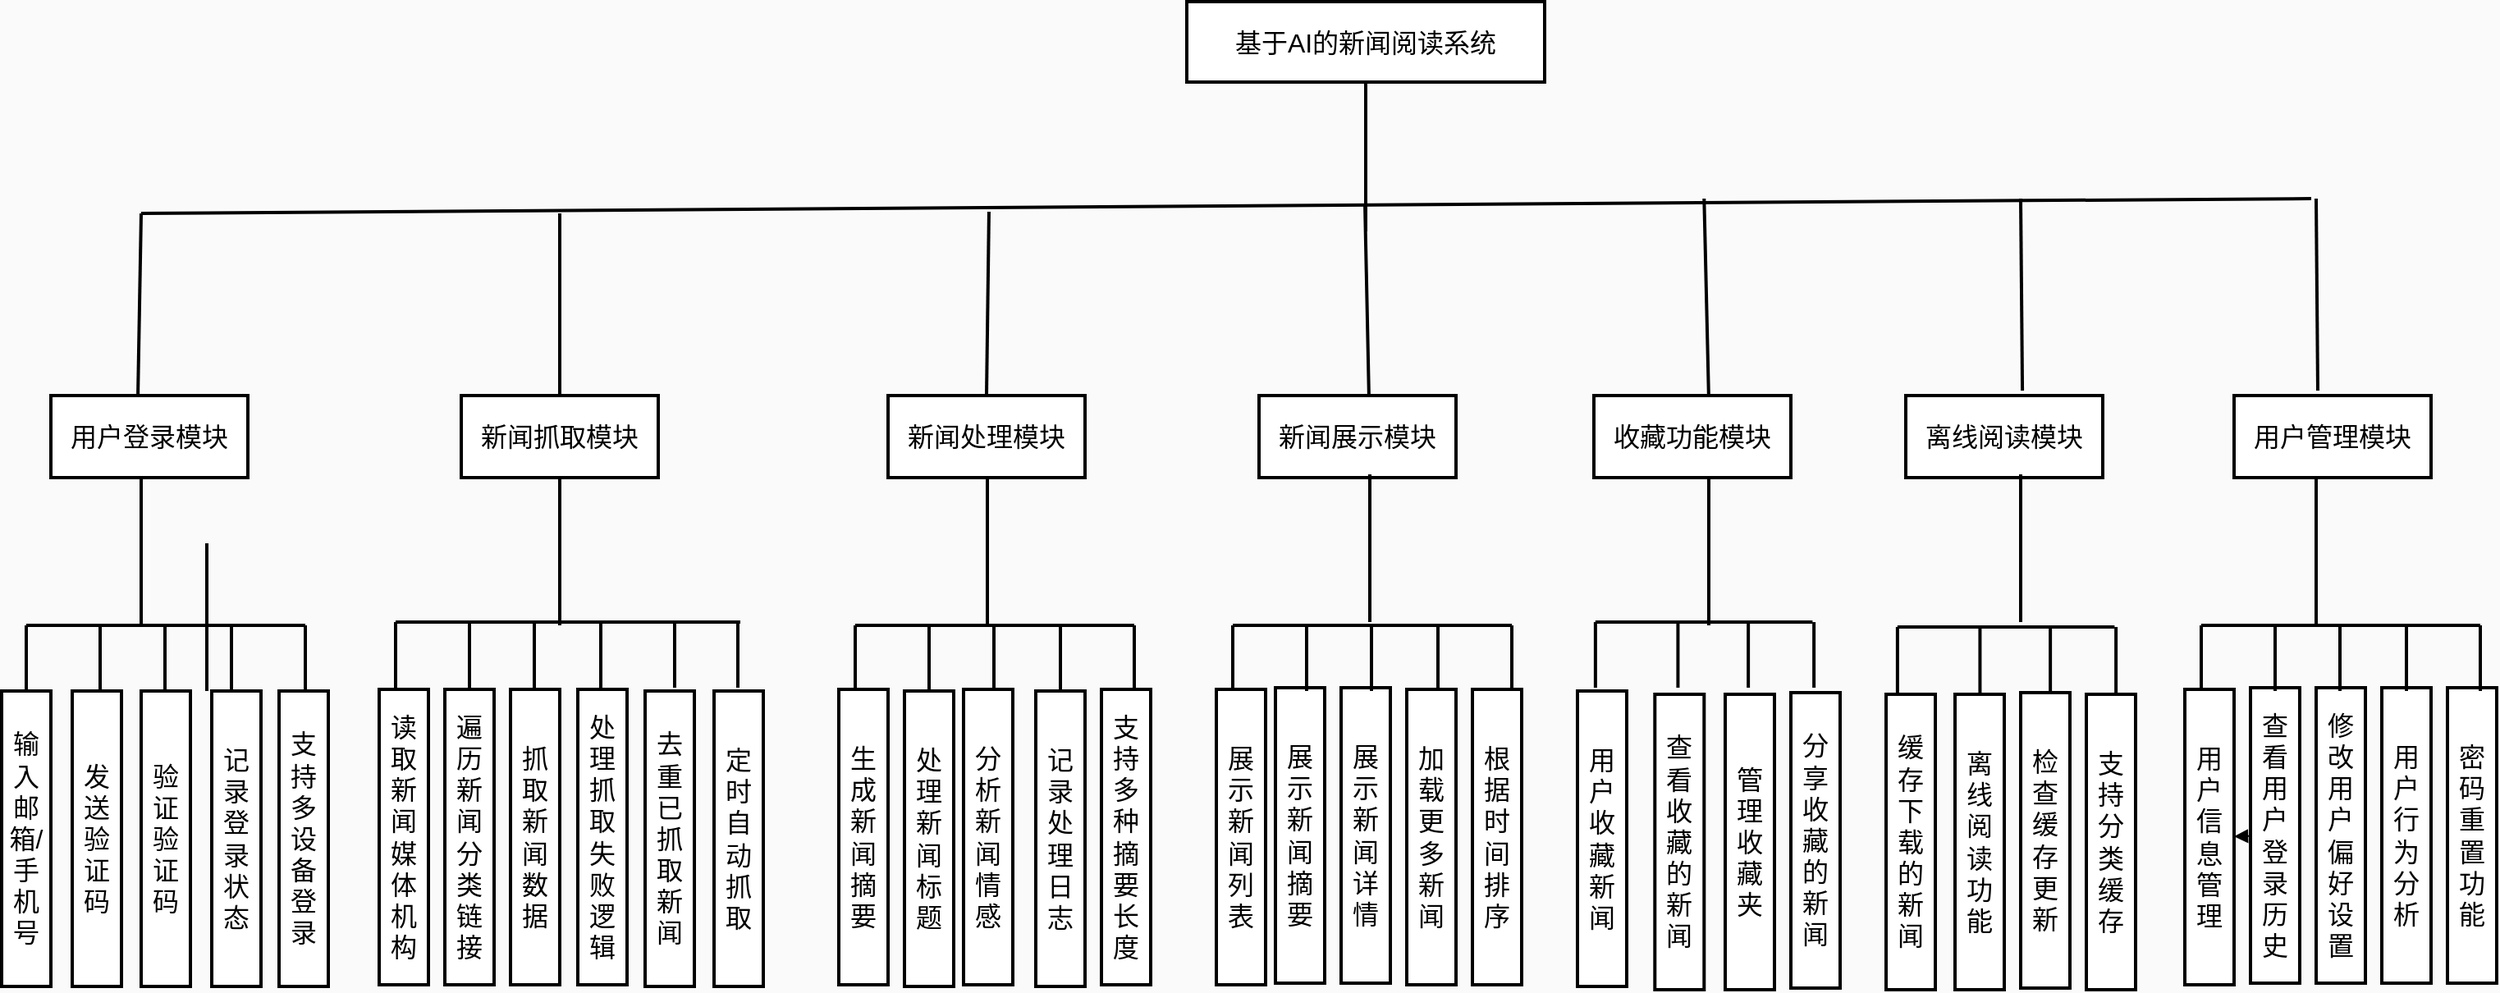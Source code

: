 <mxfile version="24.8.1">
  <diagram name="第 1 页" id="43VYzlZSkX1IuaWU_49L">
    <mxGraphModel dx="224" dy="784" grid="1" gridSize="10" guides="1" tooltips="1" connect="1" arrows="1" fold="1" page="1" pageScale="1" pageWidth="827" pageHeight="1169" background="#fafafa" math="0" shadow="0">
      <root>
        <mxCell id="0" />
        <mxCell id="1" parent="0" />
        <mxCell id="DM5w8q3Z3NjIa76FlsDQ-416" value="用户登录模块" style="whiteSpace=wrap;strokeWidth=2;fontSize=16;" parent="1" vertex="1">
          <mxGeometry x="920" y="400" width="120" height="50" as="geometry" />
        </mxCell>
        <mxCell id="DM5w8q3Z3NjIa76FlsDQ-417" value="新闻抓取模块" style="whiteSpace=wrap;strokeWidth=2;fontSize=16;" parent="1" vertex="1">
          <mxGeometry x="1170" y="400" width="120" height="50" as="geometry" />
        </mxCell>
        <mxCell id="DM5w8q3Z3NjIa76FlsDQ-418" value="新闻处理模块" style="whiteSpace=wrap;strokeWidth=2;fontSize=16;" parent="1" vertex="1">
          <mxGeometry x="1430" y="400" width="120" height="50" as="geometry" />
        </mxCell>
        <mxCell id="DM5w8q3Z3NjIa76FlsDQ-419" value="新闻展示模块" style="whiteSpace=wrap;strokeWidth=2;fontSize=16;" parent="1" vertex="1">
          <mxGeometry x="1656" y="400" width="120" height="50" as="geometry" />
        </mxCell>
        <mxCell id="DM5w8q3Z3NjIa76FlsDQ-420" value="收藏功能模块" style="whiteSpace=wrap;strokeWidth=2;fontSize=16;" parent="1" vertex="1">
          <mxGeometry x="1860" y="400" width="120" height="50" as="geometry" />
        </mxCell>
        <mxCell id="DM5w8q3Z3NjIa76FlsDQ-421" value="离线阅读模块" style="whiteSpace=wrap;strokeWidth=2;fontSize=16;" parent="1" vertex="1">
          <mxGeometry x="2050.0" y="400" width="120" height="50" as="geometry" />
        </mxCell>
        <mxCell id="DM5w8q3Z3NjIa76FlsDQ-422" value="用户管理模块" style="whiteSpace=wrap;strokeWidth=2;fontSize=16;" parent="1" vertex="1">
          <mxGeometry x="2250.0" y="400" width="120" height="50" as="geometry" />
        </mxCell>
        <mxCell id="DM5w8q3Z3NjIa76FlsDQ-423" value="输入邮箱/手机号" style="whiteSpace=wrap;strokeWidth=2;fontSize=16;" parent="1" vertex="1">
          <mxGeometry x="890" y="580" width="30" height="180" as="geometry" />
        </mxCell>
        <mxCell id="DM5w8q3Z3NjIa76FlsDQ-424" value="发送验证码" style="whiteSpace=wrap;strokeWidth=2;fontSize=16;" parent="1" vertex="1">
          <mxGeometry x="933" y="580" width="30" height="180" as="geometry" />
        </mxCell>
        <mxCell id="DM5w8q3Z3NjIa76FlsDQ-425" value="验证验证码" style="whiteSpace=wrap;strokeWidth=2;fontSize=16;" parent="1" vertex="1">
          <mxGeometry x="975" y="580" width="30" height="180" as="geometry" />
        </mxCell>
        <mxCell id="DM5w8q3Z3NjIa76FlsDQ-426" value="记录登录状态" style="whiteSpace=wrap;strokeWidth=2;fontSize=16;" parent="1" vertex="1">
          <mxGeometry x="1018" y="580" width="30" height="180" as="geometry" />
        </mxCell>
        <mxCell id="DM5w8q3Z3NjIa76FlsDQ-427" value="支持多设备登录" style="whiteSpace=wrap;strokeWidth=2;fontSize=16;" parent="1" vertex="1">
          <mxGeometry x="1059" y="580" width="30" height="180" as="geometry" />
        </mxCell>
        <mxCell id="DM5w8q3Z3NjIa76FlsDQ-428" value="读取新闻媒体机构" style="whiteSpace=wrap;strokeWidth=2;fontSize=16;" parent="1" vertex="1">
          <mxGeometry x="1120" y="579" width="30" height="180" as="geometry" />
        </mxCell>
        <mxCell id="DM5w8q3Z3NjIa76FlsDQ-429" value="遍历新闻分类链接" style="whiteSpace=wrap;strokeWidth=2;fontSize=16;" parent="1" vertex="1">
          <mxGeometry x="1160" y="579" width="30" height="180" as="geometry" />
        </mxCell>
        <mxCell id="DM5w8q3Z3NjIa76FlsDQ-430" value="抓取新闻数据" style="whiteSpace=wrap;strokeWidth=2;fontSize=16;" parent="1" vertex="1">
          <mxGeometry x="1200" y="579" width="30" height="180" as="geometry" />
        </mxCell>
        <mxCell id="DM5w8q3Z3NjIa76FlsDQ-431" value="处理抓取失败逻辑" style="whiteSpace=wrap;strokeWidth=2;fontSize=16;" parent="1" vertex="1">
          <mxGeometry x="1241" y="579" width="30" height="180" as="geometry" />
        </mxCell>
        <mxCell id="DM5w8q3Z3NjIa76FlsDQ-432" value="去重已抓取新闻" style="whiteSpace=wrap;strokeWidth=2;fontSize=16;" parent="1" vertex="1">
          <mxGeometry x="1282" y="580" width="30" height="180" as="geometry" />
        </mxCell>
        <mxCell id="DM5w8q3Z3NjIa76FlsDQ-433" value="定时自动抓取" style="whiteSpace=wrap;strokeWidth=2;fontSize=16;" parent="1" vertex="1">
          <mxGeometry x="1324" y="580" width="30" height="180" as="geometry" />
        </mxCell>
        <mxCell id="DM5w8q3Z3NjIa76FlsDQ-434" value="生成新闻摘要" style="whiteSpace=wrap;strokeWidth=2;fontSize=16;" parent="1" vertex="1">
          <mxGeometry x="1400" y="579" width="30" height="180" as="geometry" />
        </mxCell>
        <mxCell id="DM5w8q3Z3NjIa76FlsDQ-435" value="处理新闻标题" style="whiteSpace=wrap;strokeWidth=2;fontSize=16;" parent="1" vertex="1">
          <mxGeometry x="1440" y="580" width="30" height="180" as="geometry" />
        </mxCell>
        <mxCell id="DM5w8q3Z3NjIa76FlsDQ-436" value="分析新闻情感" style="whiteSpace=wrap;strokeWidth=2;fontSize=16;" parent="1" vertex="1">
          <mxGeometry x="1476" y="579" width="30" height="180" as="geometry" />
        </mxCell>
        <mxCell id="DM5w8q3Z3NjIa76FlsDQ-437" value="记录处理日志" style="whiteSpace=wrap;strokeWidth=2;fontSize=16;" parent="1" vertex="1">
          <mxGeometry x="1520" y="580" width="30" height="180" as="geometry" />
        </mxCell>
        <mxCell id="DM5w8q3Z3NjIa76FlsDQ-438" value="支持多种摘要长度" style="whiteSpace=wrap;strokeWidth=2;fontSize=16;" parent="1" vertex="1">
          <mxGeometry x="1560" y="579" width="30" height="180" as="geometry" />
        </mxCell>
        <mxCell id="DM5w8q3Z3NjIa76FlsDQ-439" value="展示新闻列表" style="whiteSpace=wrap;strokeWidth=2;fontSize=16;" parent="1" vertex="1">
          <mxGeometry x="1630" y="579" width="30" height="180" as="geometry" />
        </mxCell>
        <mxCell id="DM5w8q3Z3NjIa76FlsDQ-440" value="展示新闻摘要" style="whiteSpace=wrap;strokeWidth=2;fontSize=16;" parent="1" vertex="1">
          <mxGeometry x="1666" y="578" width="30" height="180" as="geometry" />
        </mxCell>
        <mxCell id="DM5w8q3Z3NjIa76FlsDQ-441" value="展示新闻详情" style="whiteSpace=wrap;strokeWidth=2;fontSize=16;" parent="1" vertex="1">
          <mxGeometry x="1706" y="578" width="30" height="180" as="geometry" />
        </mxCell>
        <mxCell id="DM5w8q3Z3NjIa76FlsDQ-442" value="加载更多新闻" style="whiteSpace=wrap;strokeWidth=2;fontSize=16;" parent="1" vertex="1">
          <mxGeometry x="1746" y="579" width="30" height="180" as="geometry" />
        </mxCell>
        <mxCell id="DM5w8q3Z3NjIa76FlsDQ-443" value="根据时间排序" style="whiteSpace=wrap;strokeWidth=2;fontSize=16;" parent="1" vertex="1">
          <mxGeometry x="1786" y="579" width="30" height="180" as="geometry" />
        </mxCell>
        <mxCell id="DM5w8q3Z3NjIa76FlsDQ-444" value="用户收藏新闻" style="whiteSpace=wrap;strokeWidth=2;fontSize=16;" parent="1" vertex="1">
          <mxGeometry x="1850" y="580" width="30" height="180" as="geometry" />
        </mxCell>
        <mxCell id="DM5w8q3Z3NjIa76FlsDQ-445" value="查看收藏的新闻" style="whiteSpace=wrap;strokeWidth=2;fontSize=16;" parent="1" vertex="1">
          <mxGeometry x="1897.15" y="582" width="30" height="180" as="geometry" />
        </mxCell>
        <mxCell id="DM5w8q3Z3NjIa76FlsDQ-446" value="管理收藏夹" style="whiteSpace=wrap;strokeWidth=2;fontSize=16;" parent="1" vertex="1">
          <mxGeometry x="1940.0" y="582" width="30" height="180" as="geometry" />
        </mxCell>
        <mxCell id="DM5w8q3Z3NjIa76FlsDQ-447" value="分享收藏的新闻" style="whiteSpace=wrap;strokeWidth=2;fontSize=16;" parent="1" vertex="1">
          <mxGeometry x="1980.0" y="581" width="30" height="180" as="geometry" />
        </mxCell>
        <mxCell id="DM5w8q3Z3NjIa76FlsDQ-448" value="缓存下载的新闻" style="whiteSpace=wrap;strokeWidth=2;fontSize=16;" parent="1" vertex="1">
          <mxGeometry x="2038.0" y="582" width="30" height="180" as="geometry" />
        </mxCell>
        <mxCell id="DM5w8q3Z3NjIa76FlsDQ-449" value="离线阅读功能" style="whiteSpace=wrap;strokeWidth=2;fontSize=16;" parent="1" vertex="1">
          <mxGeometry x="2080.0" y="582" width="30" height="180" as="geometry" />
        </mxCell>
        <mxCell id="DM5w8q3Z3NjIa76FlsDQ-450" value="检查缓存更新" style="whiteSpace=wrap;strokeWidth=2;fontSize=16;" parent="1" vertex="1">
          <mxGeometry x="2120.0" y="581" width="30" height="180" as="geometry" />
        </mxCell>
        <mxCell id="DM5w8q3Z3NjIa76FlsDQ-451" value="支持分类缓存" style="whiteSpace=wrap;strokeWidth=2;fontSize=16;" parent="1" vertex="1">
          <mxGeometry x="2160.0" y="582" width="30" height="180" as="geometry" />
        </mxCell>
        <mxCell id="DM5w8q3Z3NjIa76FlsDQ-452" value="用户信息管理" style="whiteSpace=wrap;strokeWidth=2;fontSize=16;" parent="1" vertex="1">
          <mxGeometry x="2220.0" y="579" width="30" height="180" as="geometry" />
        </mxCell>
        <mxCell id="DM5w8q3Z3NjIa76FlsDQ-454" value="修改用户偏好设置" style="whiteSpace=wrap;strokeWidth=2;fontSize=16;" parent="1" vertex="1">
          <mxGeometry x="2300.0" y="578" width="30" height="180" as="geometry" />
        </mxCell>
        <mxCell id="DM5w8q3Z3NjIa76FlsDQ-455" value="用户行为分析" style="whiteSpace=wrap;strokeWidth=2;fontSize=16;" parent="1" vertex="1">
          <mxGeometry x="2340.0" y="578" width="30" height="180" as="geometry" />
        </mxCell>
        <mxCell id="DM5w8q3Z3NjIa76FlsDQ-456" value="密码重置功能" style="whiteSpace=wrap;strokeWidth=2;fontSize=16;" parent="1" vertex="1">
          <mxGeometry x="2380.0" y="578" width="30" height="180" as="geometry" />
        </mxCell>
        <mxCell id="DM5w8q3Z3NjIa76FlsDQ-486" value="" style="curved=1;startArrow=none;endArrow=block;rounded=0;fontSize=16;" parent="1" source="DM5w8q3Z3NjIa76FlsDQ-453" target="DM5w8q3Z3NjIa76FlsDQ-452" edge="1">
          <mxGeometry relative="1" as="geometry" />
        </mxCell>
        <mxCell id="DM5w8q3Z3NjIa76FlsDQ-453" value="查看用户登录历史" style="whiteSpace=wrap;strokeWidth=2;fontSize=16;" parent="1" vertex="1">
          <mxGeometry x="2260.0" y="578" width="30" height="180" as="geometry" />
        </mxCell>
        <mxCell id="DM5w8q3Z3NjIa76FlsDQ-504" value="" style="group;fontSize=16;" parent="1" vertex="1" connectable="0">
          <mxGeometry x="1612" y="160" width="218" height="99" as="geometry" />
        </mxCell>
        <mxCell id="DM5w8q3Z3NjIa76FlsDQ-581" style="edgeStyle=orthogonalEdgeStyle;rounded=0;orthogonalLoop=1;jettySize=auto;html=1;strokeWidth=2;endArrow=none;endFill=0;fontSize=16;" parent="DM5w8q3Z3NjIa76FlsDQ-504" source="DM5w8q3Z3NjIa76FlsDQ-415" edge="1">
          <mxGeometry relative="1" as="geometry">
            <mxPoint x="109" y="140" as="targetPoint" />
          </mxGeometry>
        </mxCell>
        <mxCell id="DM5w8q3Z3NjIa76FlsDQ-415" value="基于AI的新闻阅读系统" style="whiteSpace=wrap;strokeWidth=2;fontSize=16;" parent="DM5w8q3Z3NjIa76FlsDQ-504" vertex="1">
          <mxGeometry width="218" height="49" as="geometry" />
        </mxCell>
        <mxCell id="DM5w8q3Z3NjIa76FlsDQ-520" value="" style="group;fontSize=16;" parent="1" vertex="1" connectable="0">
          <mxGeometry x="905" y="540" width="170" height="40" as="geometry" />
        </mxCell>
        <mxCell id="DM5w8q3Z3NjIa76FlsDQ-505" value="" style="endArrow=none;html=1;rounded=0;strokeWidth=2;fontSize=16;" parent="DM5w8q3Z3NjIa76FlsDQ-520" edge="1">
          <mxGeometry width="50" height="50" relative="1" as="geometry">
            <mxPoint as="sourcePoint" />
            <mxPoint x="170" as="targetPoint" />
          </mxGeometry>
        </mxCell>
        <mxCell id="DM5w8q3Z3NjIa76FlsDQ-506" value="" style="endArrow=none;html=1;rounded=0;strokeWidth=2;fontSize=16;" parent="DM5w8q3Z3NjIa76FlsDQ-520" edge="1">
          <mxGeometry width="50" height="50" relative="1" as="geometry">
            <mxPoint y="40" as="sourcePoint" />
            <mxPoint as="targetPoint" />
          </mxGeometry>
        </mxCell>
        <mxCell id="DM5w8q3Z3NjIa76FlsDQ-507" value="" style="endArrow=none;html=1;rounded=0;strokeWidth=2;fontSize=16;" parent="DM5w8q3Z3NjIa76FlsDQ-520" edge="1">
          <mxGeometry width="50" height="50" relative="1" as="geometry">
            <mxPoint x="170" y="40" as="sourcePoint" />
            <mxPoint x="170" as="targetPoint" />
          </mxGeometry>
        </mxCell>
        <mxCell id="DM5w8q3Z3NjIa76FlsDQ-509" value="" style="endArrow=none;html=1;rounded=0;strokeWidth=2;fontSize=16;" parent="DM5w8q3Z3NjIa76FlsDQ-520" edge="1">
          <mxGeometry width="50" height="50" relative="1" as="geometry">
            <mxPoint x="45" y="40" as="sourcePoint" />
            <mxPoint x="45" as="targetPoint" />
          </mxGeometry>
        </mxCell>
        <mxCell id="DM5w8q3Z3NjIa76FlsDQ-517" value="" style="endArrow=none;html=1;rounded=0;strokeWidth=2;fontSize=16;" parent="DM5w8q3Z3NjIa76FlsDQ-520" edge="1">
          <mxGeometry width="50" height="50" relative="1" as="geometry">
            <mxPoint x="125" y="40" as="sourcePoint" />
            <mxPoint x="125" as="targetPoint" />
          </mxGeometry>
        </mxCell>
        <mxCell id="DM5w8q3Z3NjIa76FlsDQ-516" value="" style="endArrow=none;html=1;rounded=0;strokeWidth=2;fontSize=16;" parent="DM5w8q3Z3NjIa76FlsDQ-520" edge="1">
          <mxGeometry width="50" height="50" relative="1" as="geometry">
            <mxPoint x="84.5" y="40" as="sourcePoint" />
            <mxPoint x="84.5" as="targetPoint" />
          </mxGeometry>
        </mxCell>
        <mxCell id="DM5w8q3Z3NjIa76FlsDQ-521" value="" style="group;fontSize=16;" parent="1" vertex="1" connectable="0">
          <mxGeometry x="1410" y="540" width="170" height="40" as="geometry" />
        </mxCell>
        <mxCell id="DM5w8q3Z3NjIa76FlsDQ-522" value="" style="endArrow=none;html=1;rounded=0;strokeWidth=2;fontSize=16;" parent="DM5w8q3Z3NjIa76FlsDQ-521" edge="1">
          <mxGeometry width="50" height="50" relative="1" as="geometry">
            <mxPoint as="sourcePoint" />
            <mxPoint x="170" as="targetPoint" />
          </mxGeometry>
        </mxCell>
        <mxCell id="DM5w8q3Z3NjIa76FlsDQ-523" value="" style="endArrow=none;html=1;rounded=0;strokeWidth=2;fontSize=16;" parent="DM5w8q3Z3NjIa76FlsDQ-521" edge="1">
          <mxGeometry width="50" height="50" relative="1" as="geometry">
            <mxPoint y="40" as="sourcePoint" />
            <mxPoint as="targetPoint" />
          </mxGeometry>
        </mxCell>
        <mxCell id="DM5w8q3Z3NjIa76FlsDQ-524" value="" style="endArrow=none;html=1;rounded=0;strokeWidth=2;fontSize=16;" parent="DM5w8q3Z3NjIa76FlsDQ-521" edge="1">
          <mxGeometry width="50" height="50" relative="1" as="geometry">
            <mxPoint x="170" y="40" as="sourcePoint" />
            <mxPoint x="170" as="targetPoint" />
          </mxGeometry>
        </mxCell>
        <mxCell id="DM5w8q3Z3NjIa76FlsDQ-525" value="" style="endArrow=none;html=1;rounded=0;strokeWidth=2;fontSize=16;" parent="DM5w8q3Z3NjIa76FlsDQ-521" edge="1">
          <mxGeometry width="50" height="50" relative="1" as="geometry">
            <mxPoint x="45" y="40" as="sourcePoint" />
            <mxPoint x="45" as="targetPoint" />
          </mxGeometry>
        </mxCell>
        <mxCell id="DM5w8q3Z3NjIa76FlsDQ-526" value="" style="endArrow=none;html=1;rounded=0;strokeWidth=2;fontSize=16;" parent="DM5w8q3Z3NjIa76FlsDQ-521" edge="1">
          <mxGeometry width="50" height="50" relative="1" as="geometry">
            <mxPoint x="125" y="40" as="sourcePoint" />
            <mxPoint x="125" as="targetPoint" />
          </mxGeometry>
        </mxCell>
        <mxCell id="DM5w8q3Z3NjIa76FlsDQ-527" value="" style="endArrow=none;html=1;rounded=0;strokeWidth=2;fontSize=16;" parent="DM5w8q3Z3NjIa76FlsDQ-521" edge="1">
          <mxGeometry width="50" height="50" relative="1" as="geometry">
            <mxPoint x="84.5" y="40" as="sourcePoint" />
            <mxPoint x="84.5" as="targetPoint" />
          </mxGeometry>
        </mxCell>
        <mxCell id="DM5w8q3Z3NjIa76FlsDQ-536" value="" style="group;fontSize=16;" parent="1" vertex="1" connectable="0">
          <mxGeometry x="1130" y="538" width="210" height="40" as="geometry" />
        </mxCell>
        <mxCell id="DM5w8q3Z3NjIa76FlsDQ-529" value="" style="endArrow=none;html=1;rounded=0;strokeWidth=2;fontSize=16;" parent="DM5w8q3Z3NjIa76FlsDQ-536" edge="1">
          <mxGeometry width="50" height="50" relative="1" as="geometry">
            <mxPoint as="sourcePoint" />
            <mxPoint x="210" as="targetPoint" />
          </mxGeometry>
        </mxCell>
        <mxCell id="DM5w8q3Z3NjIa76FlsDQ-530" value="" style="endArrow=none;html=1;rounded=0;strokeWidth=2;fontSize=16;" parent="DM5w8q3Z3NjIa76FlsDQ-536" edge="1">
          <mxGeometry width="50" height="50" relative="1" as="geometry">
            <mxPoint y="40" as="sourcePoint" />
            <mxPoint as="targetPoint" />
          </mxGeometry>
        </mxCell>
        <mxCell id="DM5w8q3Z3NjIa76FlsDQ-531" value="" style="endArrow=none;html=1;rounded=0;strokeWidth=2;fontSize=16;" parent="DM5w8q3Z3NjIa76FlsDQ-536" edge="1">
          <mxGeometry width="50" height="50" relative="1" as="geometry">
            <mxPoint x="170" y="40" as="sourcePoint" />
            <mxPoint x="170" as="targetPoint" />
          </mxGeometry>
        </mxCell>
        <mxCell id="DM5w8q3Z3NjIa76FlsDQ-532" value="" style="endArrow=none;html=1;rounded=0;strokeWidth=2;fontSize=16;" parent="DM5w8q3Z3NjIa76FlsDQ-536" edge="1">
          <mxGeometry width="50" height="50" relative="1" as="geometry">
            <mxPoint x="45" y="40" as="sourcePoint" />
            <mxPoint x="45" as="targetPoint" />
          </mxGeometry>
        </mxCell>
        <mxCell id="DM5w8q3Z3NjIa76FlsDQ-533" value="" style="endArrow=none;html=1;rounded=0;strokeWidth=2;fontSize=16;" parent="DM5w8q3Z3NjIa76FlsDQ-536" edge="1">
          <mxGeometry width="50" height="50" relative="1" as="geometry">
            <mxPoint x="125" y="40" as="sourcePoint" />
            <mxPoint x="125" as="targetPoint" />
          </mxGeometry>
        </mxCell>
        <mxCell id="DM5w8q3Z3NjIa76FlsDQ-534" value="" style="endArrow=none;html=1;rounded=0;strokeWidth=2;fontSize=16;" parent="DM5w8q3Z3NjIa76FlsDQ-536" edge="1">
          <mxGeometry width="50" height="50" relative="1" as="geometry">
            <mxPoint x="84.5" y="40" as="sourcePoint" />
            <mxPoint x="84.5" as="targetPoint" />
          </mxGeometry>
        </mxCell>
        <mxCell id="DM5w8q3Z3NjIa76FlsDQ-535" value="" style="endArrow=none;html=1;rounded=0;strokeWidth=2;fontSize=16;" parent="DM5w8q3Z3NjIa76FlsDQ-536" edge="1">
          <mxGeometry width="50" height="50" relative="1" as="geometry">
            <mxPoint x="208.5" y="40" as="sourcePoint" />
            <mxPoint x="208.5" as="targetPoint" />
          </mxGeometry>
        </mxCell>
        <mxCell id="DM5w8q3Z3NjIa76FlsDQ-545" value="" style="group;fontSize=16;" parent="1" vertex="1" connectable="0">
          <mxGeometry x="1640" y="540" width="170" height="40" as="geometry" />
        </mxCell>
        <mxCell id="DM5w8q3Z3NjIa76FlsDQ-546" value="" style="endArrow=none;html=1;rounded=0;strokeWidth=2;fontSize=16;" parent="DM5w8q3Z3NjIa76FlsDQ-545" edge="1">
          <mxGeometry width="50" height="50" relative="1" as="geometry">
            <mxPoint as="sourcePoint" />
            <mxPoint x="170" as="targetPoint" />
          </mxGeometry>
        </mxCell>
        <mxCell id="DM5w8q3Z3NjIa76FlsDQ-547" value="" style="endArrow=none;html=1;rounded=0;strokeWidth=2;fontSize=16;" parent="DM5w8q3Z3NjIa76FlsDQ-545" edge="1">
          <mxGeometry width="50" height="50" relative="1" as="geometry">
            <mxPoint y="40" as="sourcePoint" />
            <mxPoint as="targetPoint" />
          </mxGeometry>
        </mxCell>
        <mxCell id="DM5w8q3Z3NjIa76FlsDQ-548" value="" style="endArrow=none;html=1;rounded=0;strokeWidth=2;fontSize=16;" parent="DM5w8q3Z3NjIa76FlsDQ-545" edge="1">
          <mxGeometry width="50" height="50" relative="1" as="geometry">
            <mxPoint x="170" y="40" as="sourcePoint" />
            <mxPoint x="170" as="targetPoint" />
          </mxGeometry>
        </mxCell>
        <mxCell id="DM5w8q3Z3NjIa76FlsDQ-549" value="" style="endArrow=none;html=1;rounded=0;strokeWidth=2;fontSize=16;" parent="DM5w8q3Z3NjIa76FlsDQ-545" edge="1">
          <mxGeometry width="50" height="50" relative="1" as="geometry">
            <mxPoint x="45" y="40" as="sourcePoint" />
            <mxPoint x="45" as="targetPoint" />
          </mxGeometry>
        </mxCell>
        <mxCell id="DM5w8q3Z3NjIa76FlsDQ-550" value="" style="endArrow=none;html=1;rounded=0;strokeWidth=2;fontSize=16;" parent="DM5w8q3Z3NjIa76FlsDQ-545" edge="1">
          <mxGeometry width="50" height="50" relative="1" as="geometry">
            <mxPoint x="125" y="40" as="sourcePoint" />
            <mxPoint x="125" as="targetPoint" />
          </mxGeometry>
        </mxCell>
        <mxCell id="DM5w8q3Z3NjIa76FlsDQ-551" value="" style="endArrow=none;html=1;rounded=0;strokeWidth=2;fontSize=16;" parent="DM5w8q3Z3NjIa76FlsDQ-545" edge="1">
          <mxGeometry width="50" height="50" relative="1" as="geometry">
            <mxPoint x="84.5" y="40" as="sourcePoint" />
            <mxPoint x="84.5" as="targetPoint" />
          </mxGeometry>
        </mxCell>
        <mxCell id="DM5w8q3Z3NjIa76FlsDQ-538" value="" style="endArrow=none;html=1;rounded=0;strokeWidth=2;fontSize=16;" parent="1" edge="1">
          <mxGeometry width="50" height="50" relative="1" as="geometry">
            <mxPoint x="1860.94" y="538" as="sourcePoint" />
            <mxPoint x="1993.19" y="538" as="targetPoint" />
          </mxGeometry>
        </mxCell>
        <mxCell id="DM5w8q3Z3NjIa76FlsDQ-539" value="" style="endArrow=none;html=1;rounded=0;strokeWidth=2;fontSize=16;" parent="1" edge="1">
          <mxGeometry width="50" height="50" relative="1" as="geometry">
            <mxPoint x="1860.94" y="578" as="sourcePoint" />
            <mxPoint x="1860.94" y="538" as="targetPoint" />
          </mxGeometry>
        </mxCell>
        <mxCell id="DM5w8q3Z3NjIa76FlsDQ-541" value="" style="endArrow=none;html=1;rounded=0;strokeWidth=2;fontSize=16;" parent="1" edge="1">
          <mxGeometry width="50" height="50" relative="1" as="geometry">
            <mxPoint x="1911.21" y="578" as="sourcePoint" />
            <mxPoint x="1911.21" y="538" as="targetPoint" />
          </mxGeometry>
        </mxCell>
        <mxCell id="DM5w8q3Z3NjIa76FlsDQ-542" value="" style="endArrow=none;html=1;rounded=0;strokeWidth=2;fontSize=16;" parent="1" edge="1">
          <mxGeometry width="50" height="50" relative="1" as="geometry">
            <mxPoint x="1994.06" y="578" as="sourcePoint" />
            <mxPoint x="1994.06" y="538" as="targetPoint" />
          </mxGeometry>
        </mxCell>
        <mxCell id="DM5w8q3Z3NjIa76FlsDQ-543" value="" style="endArrow=none;html=1;rounded=0;strokeWidth=2;fontSize=16;" parent="1" edge="1">
          <mxGeometry width="50" height="50" relative="1" as="geometry">
            <mxPoint x="1954.06" y="578" as="sourcePoint" />
            <mxPoint x="1954.06" y="538" as="targetPoint" />
          </mxGeometry>
        </mxCell>
        <mxCell id="DM5w8q3Z3NjIa76FlsDQ-566" value="" style="endArrow=none;html=1;rounded=0;strokeWidth=2;fontSize=16;" parent="1" edge="1">
          <mxGeometry width="50" height="50" relative="1" as="geometry">
            <mxPoint x="2044.94" y="541" as="sourcePoint" />
            <mxPoint x="2177.19" y="541" as="targetPoint" />
          </mxGeometry>
        </mxCell>
        <mxCell id="DM5w8q3Z3NjIa76FlsDQ-567" value="" style="endArrow=none;html=1;rounded=0;strokeWidth=2;fontSize=16;" parent="1" edge="1">
          <mxGeometry width="50" height="50" relative="1" as="geometry">
            <mxPoint x="2044.94" y="581" as="sourcePoint" />
            <mxPoint x="2044.94" y="541" as="targetPoint" />
          </mxGeometry>
        </mxCell>
        <mxCell id="DM5w8q3Z3NjIa76FlsDQ-568" value="" style="endArrow=none;html=1;rounded=0;strokeWidth=2;fontSize=16;" parent="1" edge="1">
          <mxGeometry width="50" height="50" relative="1" as="geometry">
            <mxPoint x="2095.21" y="581" as="sourcePoint" />
            <mxPoint x="2095.21" y="541" as="targetPoint" />
          </mxGeometry>
        </mxCell>
        <mxCell id="DM5w8q3Z3NjIa76FlsDQ-569" value="" style="endArrow=none;html=1;rounded=0;strokeWidth=2;fontSize=16;" parent="1" edge="1">
          <mxGeometry width="50" height="50" relative="1" as="geometry">
            <mxPoint x="2178.06" y="581" as="sourcePoint" />
            <mxPoint x="2178.06" y="541" as="targetPoint" />
          </mxGeometry>
        </mxCell>
        <mxCell id="DM5w8q3Z3NjIa76FlsDQ-570" value="" style="endArrow=none;html=1;rounded=0;strokeWidth=2;fontSize=16;" parent="1" edge="1">
          <mxGeometry width="50" height="50" relative="1" as="geometry">
            <mxPoint x="2138.06" y="581" as="sourcePoint" />
            <mxPoint x="2138.06" y="541" as="targetPoint" />
          </mxGeometry>
        </mxCell>
        <mxCell id="DM5w8q3Z3NjIa76FlsDQ-571" value="" style="group;fontSize=16;" parent="1" vertex="1" connectable="0">
          <mxGeometry x="2230" y="540" width="170" height="40" as="geometry" />
        </mxCell>
        <mxCell id="DM5w8q3Z3NjIa76FlsDQ-572" value="" style="endArrow=none;html=1;rounded=0;strokeWidth=2;fontSize=16;" parent="DM5w8q3Z3NjIa76FlsDQ-571" edge="1">
          <mxGeometry width="50" height="50" relative="1" as="geometry">
            <mxPoint as="sourcePoint" />
            <mxPoint x="170" as="targetPoint" />
          </mxGeometry>
        </mxCell>
        <mxCell id="DM5w8q3Z3NjIa76FlsDQ-573" value="" style="endArrow=none;html=1;rounded=0;strokeWidth=2;fontSize=16;" parent="DM5w8q3Z3NjIa76FlsDQ-571" edge="1">
          <mxGeometry width="50" height="50" relative="1" as="geometry">
            <mxPoint y="40" as="sourcePoint" />
            <mxPoint as="targetPoint" />
          </mxGeometry>
        </mxCell>
        <mxCell id="DM5w8q3Z3NjIa76FlsDQ-574" value="" style="endArrow=none;html=1;rounded=0;strokeWidth=2;fontSize=16;" parent="DM5w8q3Z3NjIa76FlsDQ-571" edge="1">
          <mxGeometry width="50" height="50" relative="1" as="geometry">
            <mxPoint x="170" y="40" as="sourcePoint" />
            <mxPoint x="170" as="targetPoint" />
          </mxGeometry>
        </mxCell>
        <mxCell id="DM5w8q3Z3NjIa76FlsDQ-575" value="" style="endArrow=none;html=1;rounded=0;strokeWidth=2;fontSize=16;" parent="DM5w8q3Z3NjIa76FlsDQ-571" edge="1">
          <mxGeometry width="50" height="50" relative="1" as="geometry">
            <mxPoint x="45" y="40" as="sourcePoint" />
            <mxPoint x="45" as="targetPoint" />
          </mxGeometry>
        </mxCell>
        <mxCell id="DM5w8q3Z3NjIa76FlsDQ-576" value="" style="endArrow=none;html=1;rounded=0;strokeWidth=2;fontSize=16;" parent="DM5w8q3Z3NjIa76FlsDQ-571" edge="1">
          <mxGeometry width="50" height="50" relative="1" as="geometry">
            <mxPoint x="125" y="40" as="sourcePoint" />
            <mxPoint x="125" as="targetPoint" />
          </mxGeometry>
        </mxCell>
        <mxCell id="DM5w8q3Z3NjIa76FlsDQ-577" value="" style="endArrow=none;html=1;rounded=0;strokeWidth=2;fontSize=16;" parent="DM5w8q3Z3NjIa76FlsDQ-571" edge="1">
          <mxGeometry width="50" height="50" relative="1" as="geometry">
            <mxPoint x="84.5" y="40" as="sourcePoint" />
            <mxPoint x="84.5" as="targetPoint" />
          </mxGeometry>
        </mxCell>
        <mxCell id="DM5w8q3Z3NjIa76FlsDQ-553" value="" style="endArrow=none;html=1;rounded=0;strokeWidth=2;fontSize=16;" parent="1" edge="1">
          <mxGeometry width="50" height="50" relative="1" as="geometry">
            <mxPoint x="975" y="289" as="sourcePoint" />
            <mxPoint x="2297" y="280" as="targetPoint" />
          </mxGeometry>
        </mxCell>
        <mxCell id="DM5w8q3Z3NjIa76FlsDQ-554" value="" style="endArrow=none;html=1;rounded=0;strokeWidth=2;exitX=0.442;exitY=-0.02;exitDx=0;exitDy=0;exitPerimeter=0;fontSize=16;" parent="1" source="DM5w8q3Z3NjIa76FlsDQ-416" edge="1">
          <mxGeometry width="50" height="50" relative="1" as="geometry">
            <mxPoint x="975" y="329" as="sourcePoint" />
            <mxPoint x="975" y="289" as="targetPoint" />
          </mxGeometry>
        </mxCell>
        <mxCell id="DM5w8q3Z3NjIa76FlsDQ-555" value="" style="endArrow=none;html=1;rounded=0;strokeWidth=2;exitX=0.5;exitY=0;exitDx=0;exitDy=0;fontSize=16;" parent="1" source="DM5w8q3Z3NjIa76FlsDQ-417" edge="1">
          <mxGeometry width="50" height="50" relative="1" as="geometry">
            <mxPoint x="1230" y="329" as="sourcePoint" />
            <mxPoint x="1230" y="289" as="targetPoint" />
            <Array as="points">
              <mxPoint x="1230" y="350" />
            </Array>
          </mxGeometry>
        </mxCell>
        <mxCell id="DM5w8q3Z3NjIa76FlsDQ-556" value="" style="endArrow=none;html=1;rounded=0;strokeWidth=2;exitX=0.592;exitY=-0.06;exitDx=0;exitDy=0;exitPerimeter=0;fontSize=16;" parent="1" source="DM5w8q3Z3NjIa76FlsDQ-421" edge="1">
          <mxGeometry width="50" height="50" relative="1" as="geometry">
            <mxPoint x="2120" y="320" as="sourcePoint" />
            <mxPoint x="2120" y="280" as="targetPoint" />
          </mxGeometry>
        </mxCell>
        <mxCell id="DM5w8q3Z3NjIa76FlsDQ-557" value="" style="endArrow=none;html=1;rounded=0;strokeWidth=2;exitX=0.558;exitY=0;exitDx=0;exitDy=0;exitPerimeter=0;fontSize=16;" parent="1" source="DM5w8q3Z3NjIa76FlsDQ-419" edge="1">
          <mxGeometry width="50" height="50" relative="1" as="geometry">
            <mxPoint x="1721" y="390" as="sourcePoint" />
            <mxPoint x="1720.5" y="283" as="targetPoint" />
          </mxGeometry>
        </mxCell>
        <mxCell id="DM5w8q3Z3NjIa76FlsDQ-558" value="" style="endArrow=none;html=1;rounded=0;strokeWidth=2;exitX=0.583;exitY=0.02;exitDx=0;exitDy=0;exitPerimeter=0;fontSize=16;" parent="1" source="DM5w8q3Z3NjIa76FlsDQ-420" edge="1">
          <mxGeometry width="50" height="50" relative="1" as="geometry">
            <mxPoint x="1927" y="390" as="sourcePoint" />
            <mxPoint x="1927.15" y="280" as="targetPoint" />
          </mxGeometry>
        </mxCell>
        <mxCell id="DM5w8q3Z3NjIa76FlsDQ-559" value="" style="endArrow=none;html=1;rounded=0;strokeWidth=2;exitX=0.5;exitY=0;exitDx=0;exitDy=0;fontSize=16;" parent="1" source="DM5w8q3Z3NjIa76FlsDQ-418" edge="1">
          <mxGeometry width="50" height="50" relative="1" as="geometry">
            <mxPoint x="1489" y="400" as="sourcePoint" />
            <mxPoint x="1491.48" y="288" as="targetPoint" />
          </mxGeometry>
        </mxCell>
        <mxCell id="DM5w8q3Z3NjIa76FlsDQ-579" value="" style="endArrow=none;html=1;rounded=0;strokeWidth=2;exitX=0.592;exitY=-0.06;exitDx=0;exitDy=0;exitPerimeter=0;fontSize=16;" parent="1" edge="1">
          <mxGeometry width="50" height="50" relative="1" as="geometry">
            <mxPoint x="2301" y="397" as="sourcePoint" />
            <mxPoint x="2300" y="280" as="targetPoint" />
          </mxGeometry>
        </mxCell>
        <mxCell id="DM5w8q3Z3NjIa76FlsDQ-587" value="" style="endArrow=none;html=1;rounded=0;strokeWidth=2;fontSize=16;" parent="1" edge="1">
          <mxGeometry width="50" height="50" relative="1" as="geometry">
            <mxPoint x="975" y="540" as="sourcePoint" />
            <mxPoint x="975" y="450" as="targetPoint" />
            <Array as="points">
              <mxPoint x="975" y="511" />
            </Array>
          </mxGeometry>
        </mxCell>
        <mxCell id="DM5w8q3Z3NjIa76FlsDQ-588" value="" style="endArrow=none;html=1;rounded=0;strokeWidth=2;fontSize=16;" parent="1" edge="1">
          <mxGeometry width="50" height="50" relative="1" as="geometry">
            <mxPoint x="1230" y="540" as="sourcePoint" />
            <mxPoint x="1230" y="450" as="targetPoint" />
            <Array as="points">
              <mxPoint x="1230" y="511" />
            </Array>
          </mxGeometry>
        </mxCell>
        <mxCell id="DM5w8q3Z3NjIa76FlsDQ-589" value="" style="endArrow=none;html=1;rounded=0;strokeWidth=2;fontSize=16;" parent="1" edge="1">
          <mxGeometry width="50" height="50" relative="1" as="geometry">
            <mxPoint x="1490.5" y="540" as="sourcePoint" />
            <mxPoint x="1490.5" y="450" as="targetPoint" />
            <Array as="points">
              <mxPoint x="1490.5" y="511" />
            </Array>
          </mxGeometry>
        </mxCell>
        <mxCell id="DM5w8q3Z3NjIa76FlsDQ-590" value="" style="endArrow=none;html=1;rounded=0;strokeWidth=2;fontSize=16;" parent="1" edge="1">
          <mxGeometry width="50" height="50" relative="1" as="geometry">
            <mxPoint x="1723.5" y="538" as="sourcePoint" />
            <mxPoint x="1723.5" y="448" as="targetPoint" />
            <Array as="points">
              <mxPoint x="1723.5" y="509" />
            </Array>
          </mxGeometry>
        </mxCell>
        <mxCell id="DM5w8q3Z3NjIa76FlsDQ-591" value="" style="endArrow=none;html=1;rounded=0;strokeWidth=2;fontSize=16;" parent="1" edge="1">
          <mxGeometry width="50" height="50" relative="1" as="geometry">
            <mxPoint x="1015" y="580" as="sourcePoint" />
            <mxPoint x="1015" y="490" as="targetPoint" />
            <Array as="points">
              <mxPoint x="1015" y="551" />
            </Array>
          </mxGeometry>
        </mxCell>
        <mxCell id="DM5w8q3Z3NjIa76FlsDQ-592" value="" style="endArrow=none;html=1;rounded=0;strokeWidth=2;fontSize=16;" parent="1" edge="1">
          <mxGeometry width="50" height="50" relative="1" as="geometry">
            <mxPoint x="1930" y="540" as="sourcePoint" />
            <mxPoint x="1930" y="450" as="targetPoint" />
            <Array as="points">
              <mxPoint x="1930" y="511" />
            </Array>
          </mxGeometry>
        </mxCell>
        <mxCell id="DM5w8q3Z3NjIa76FlsDQ-593" value="" style="endArrow=none;html=1;rounded=0;strokeWidth=2;fontSize=16;" parent="1" edge="1">
          <mxGeometry width="50" height="50" relative="1" as="geometry">
            <mxPoint x="2120" y="538" as="sourcePoint" />
            <mxPoint x="2120" y="448" as="targetPoint" />
            <Array as="points">
              <mxPoint x="2120" y="509" />
            </Array>
          </mxGeometry>
        </mxCell>
        <mxCell id="DM5w8q3Z3NjIa76FlsDQ-594" value="" style="endArrow=none;html=1;rounded=0;strokeWidth=2;fontSize=16;" parent="1" edge="1">
          <mxGeometry width="50" height="50" relative="1" as="geometry">
            <mxPoint x="2300" y="540" as="sourcePoint" />
            <mxPoint x="2300" y="450" as="targetPoint" />
            <Array as="points">
              <mxPoint x="2300" y="511" />
            </Array>
          </mxGeometry>
        </mxCell>
      </root>
    </mxGraphModel>
  </diagram>
</mxfile>
